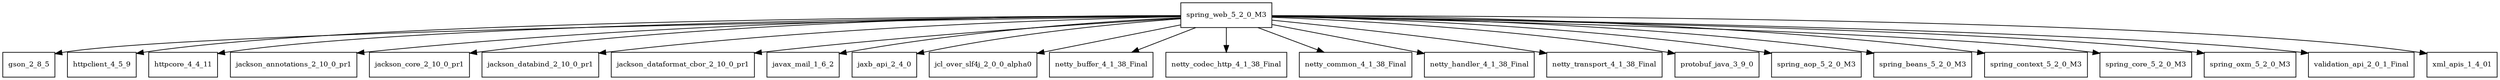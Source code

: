 digraph spring_web_5_2_0_M3_dependencies {
  node [shape = box, fontsize=10.0];
  spring_web_5_2_0_M3 -> gson_2_8_5;
  spring_web_5_2_0_M3 -> httpclient_4_5_9;
  spring_web_5_2_0_M3 -> httpcore_4_4_11;
  spring_web_5_2_0_M3 -> jackson_annotations_2_10_0_pr1;
  spring_web_5_2_0_M3 -> jackson_core_2_10_0_pr1;
  spring_web_5_2_0_M3 -> jackson_databind_2_10_0_pr1;
  spring_web_5_2_0_M3 -> jackson_dataformat_cbor_2_10_0_pr1;
  spring_web_5_2_0_M3 -> javax_mail_1_6_2;
  spring_web_5_2_0_M3 -> jaxb_api_2_4_0;
  spring_web_5_2_0_M3 -> jcl_over_slf4j_2_0_0_alpha0;
  spring_web_5_2_0_M3 -> netty_buffer_4_1_38_Final;
  spring_web_5_2_0_M3 -> netty_codec_http_4_1_38_Final;
  spring_web_5_2_0_M3 -> netty_common_4_1_38_Final;
  spring_web_5_2_0_M3 -> netty_handler_4_1_38_Final;
  spring_web_5_2_0_M3 -> netty_transport_4_1_38_Final;
  spring_web_5_2_0_M3 -> protobuf_java_3_9_0;
  spring_web_5_2_0_M3 -> spring_aop_5_2_0_M3;
  spring_web_5_2_0_M3 -> spring_beans_5_2_0_M3;
  spring_web_5_2_0_M3 -> spring_context_5_2_0_M3;
  spring_web_5_2_0_M3 -> spring_core_5_2_0_M3;
  spring_web_5_2_0_M3 -> spring_oxm_5_2_0_M3;
  spring_web_5_2_0_M3 -> validation_api_2_0_1_Final;
  spring_web_5_2_0_M3 -> xml_apis_1_4_01;
}
